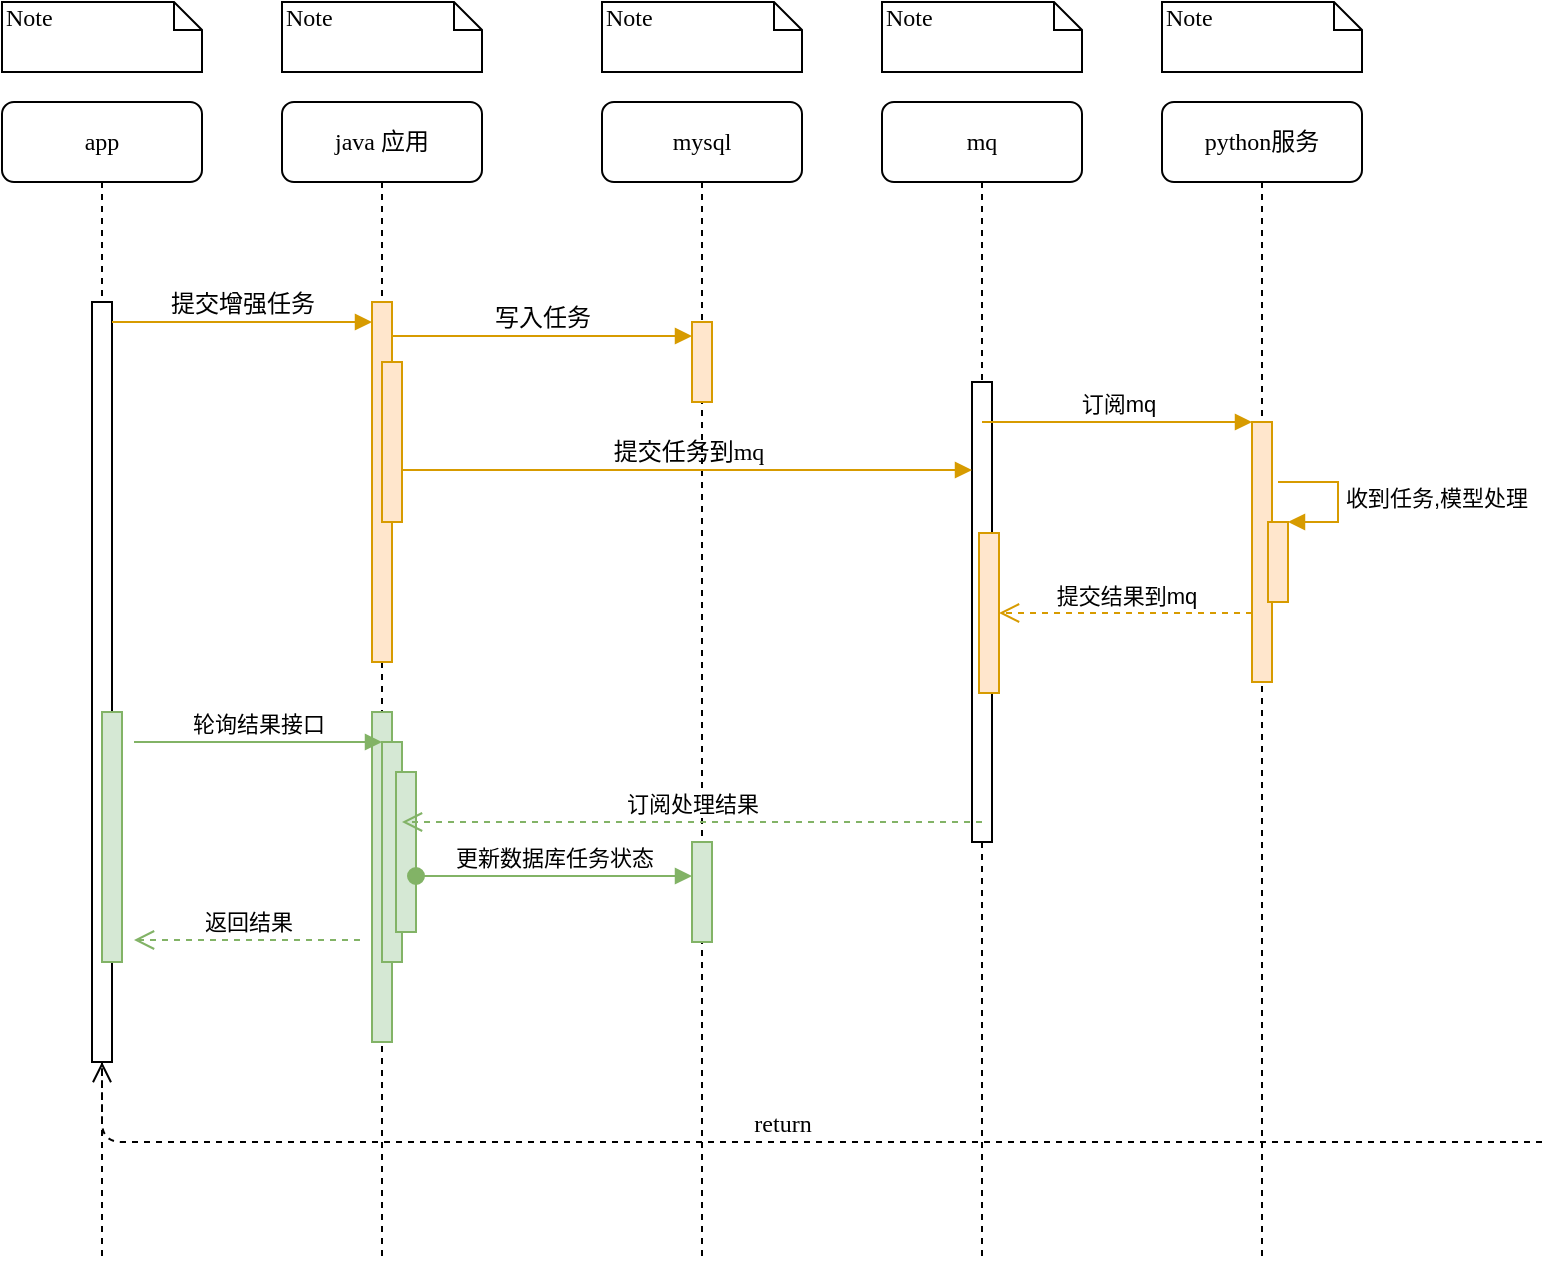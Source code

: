 <mxfile version="17.2.5" type="github">
  <diagram name="Page-1" id="13e1069c-82ec-6db2-03f1-153e76fe0fe0">
    <mxGraphModel dx="1422" dy="864" grid="1" gridSize="10" guides="1" tooltips="1" connect="1" arrows="1" fold="1" page="1" pageScale="1" pageWidth="1100" pageHeight="850" background="none" math="0" shadow="0">
      <root>
        <mxCell id="0" />
        <mxCell id="1" parent="0" />
        <mxCell id="7baba1c4bc27f4b0-2" value="java 应用" style="shape=umlLifeline;perimeter=lifelinePerimeter;whiteSpace=wrap;html=1;container=1;collapsible=0;recursiveResize=0;outlineConnect=0;rounded=1;shadow=0;comic=0;labelBackgroundColor=none;strokeWidth=1;fontFamily=Verdana;fontSize=12;align=center;" parent="1" vertex="1">
          <mxGeometry x="240" y="80" width="100" height="580" as="geometry" />
        </mxCell>
        <mxCell id="7baba1c4bc27f4b0-10" value="" style="html=1;points=[];perimeter=orthogonalPerimeter;rounded=0;shadow=0;comic=0;labelBackgroundColor=none;strokeWidth=1;fontFamily=Verdana;fontSize=12;align=center;fillColor=#ffe6cc;strokeColor=#d79b00;" parent="7baba1c4bc27f4b0-2" vertex="1">
          <mxGeometry x="45" y="100" width="10" height="180" as="geometry" />
        </mxCell>
        <mxCell id="2-MXtnqc4Jjl0f1Wk8Sj-1" value="" style="html=1;points=[];perimeter=orthogonalPerimeter;fillColor=#ffe6cc;strokeColor=#d79b00;" vertex="1" parent="7baba1c4bc27f4b0-2">
          <mxGeometry x="50" y="130" width="10" height="80" as="geometry" />
        </mxCell>
        <mxCell id="2-MXtnqc4Jjl0f1Wk8Sj-15" value="" style="html=1;points=[];perimeter=orthogonalPerimeter;fillColor=#d5e8d4;strokeColor=#82b366;" vertex="1" parent="7baba1c4bc27f4b0-2">
          <mxGeometry x="45" y="305" width="10" height="165" as="geometry" />
        </mxCell>
        <mxCell id="2-MXtnqc4Jjl0f1Wk8Sj-16" value="" style="html=1;points=[];perimeter=orthogonalPerimeter;fillColor=#d5e8d4;strokeColor=#82b366;" vertex="1" parent="7baba1c4bc27f4b0-2">
          <mxGeometry x="50" y="320" width="10" height="110" as="geometry" />
        </mxCell>
        <mxCell id="2-MXtnqc4Jjl0f1Wk8Sj-21" value="" style="html=1;points=[];perimeter=orthogonalPerimeter;fillColor=#d5e8d4;strokeColor=#82b366;" vertex="1" parent="7baba1c4bc27f4b0-2">
          <mxGeometry x="57" y="335" width="10" height="80" as="geometry" />
        </mxCell>
        <mxCell id="2-MXtnqc4Jjl0f1Wk8Sj-22" value="更新数据库任务状态" style="html=1;verticalAlign=bottom;startArrow=oval;startFill=1;endArrow=block;startSize=8;rounded=0;fillColor=#d5e8d4;strokeColor=#82b366;" edge="1" parent="7baba1c4bc27f4b0-2" target="2-MXtnqc4Jjl0f1Wk8Sj-23">
          <mxGeometry width="60" relative="1" as="geometry">
            <mxPoint x="67" y="387" as="sourcePoint" />
            <mxPoint x="127" y="387" as="targetPoint" />
          </mxGeometry>
        </mxCell>
        <mxCell id="7baba1c4bc27f4b0-3" value="mysql" style="shape=umlLifeline;perimeter=lifelinePerimeter;whiteSpace=wrap;html=1;container=1;collapsible=0;recursiveResize=0;outlineConnect=0;rounded=1;shadow=0;comic=0;labelBackgroundColor=none;strokeWidth=1;fontFamily=Verdana;fontSize=12;align=center;" parent="1" vertex="1">
          <mxGeometry x="400" y="80" width="100" height="580" as="geometry" />
        </mxCell>
        <mxCell id="7baba1c4bc27f4b0-13" value="" style="html=1;points=[];perimeter=orthogonalPerimeter;rounded=0;shadow=0;comic=0;labelBackgroundColor=none;strokeWidth=1;fontFamily=Verdana;fontSize=12;align=center;fillColor=#ffe6cc;strokeColor=#d79b00;" parent="7baba1c4bc27f4b0-3" vertex="1">
          <mxGeometry x="45" y="110" width="10" height="40" as="geometry" />
        </mxCell>
        <mxCell id="2-MXtnqc4Jjl0f1Wk8Sj-23" value="" style="html=1;points=[];perimeter=orthogonalPerimeter;fillColor=#d5e8d4;strokeColor=#82b366;" vertex="1" parent="7baba1c4bc27f4b0-3">
          <mxGeometry x="45" y="370" width="10" height="50" as="geometry" />
        </mxCell>
        <mxCell id="7baba1c4bc27f4b0-4" value="mq" style="shape=umlLifeline;perimeter=lifelinePerimeter;whiteSpace=wrap;html=1;container=1;collapsible=0;recursiveResize=0;outlineConnect=0;rounded=1;shadow=0;comic=0;labelBackgroundColor=none;strokeWidth=1;fontFamily=Verdana;fontSize=12;align=center;" parent="1" vertex="1">
          <mxGeometry x="540" y="80" width="100" height="580" as="geometry" />
        </mxCell>
        <mxCell id="7baba1c4bc27f4b0-5" value="python服务" style="shape=umlLifeline;perimeter=lifelinePerimeter;whiteSpace=wrap;html=1;container=1;collapsible=0;recursiveResize=0;outlineConnect=0;rounded=1;shadow=0;comic=0;labelBackgroundColor=none;strokeWidth=1;fontFamily=Verdana;fontSize=12;align=center;" parent="1" vertex="1">
          <mxGeometry x="680" y="80" width="100" height="580" as="geometry" />
        </mxCell>
        <mxCell id="2-MXtnqc4Jjl0f1Wk8Sj-3" value="" style="html=1;points=[];perimeter=orthogonalPerimeter;fillColor=#ffe6cc;strokeColor=#d79b00;" vertex="1" parent="7baba1c4bc27f4b0-5">
          <mxGeometry x="45" y="160" width="10" height="130" as="geometry" />
        </mxCell>
        <mxCell id="2-MXtnqc4Jjl0f1Wk8Sj-10" value="" style="html=1;points=[];perimeter=orthogonalPerimeter;fillColor=#ffe6cc;strokeColor=#d79b00;" vertex="1" parent="7baba1c4bc27f4b0-5">
          <mxGeometry x="53" y="210" width="10" height="40" as="geometry" />
        </mxCell>
        <mxCell id="2-MXtnqc4Jjl0f1Wk8Sj-11" value="收到任务,模型处理" style="edgeStyle=orthogonalEdgeStyle;html=1;align=left;spacingLeft=2;endArrow=block;rounded=0;entryX=1;entryY=0;fillColor=#ffe6cc;strokeColor=#d79b00;" edge="1" target="2-MXtnqc4Jjl0f1Wk8Sj-10" parent="7baba1c4bc27f4b0-5">
          <mxGeometry relative="1" as="geometry">
            <mxPoint x="58" y="190" as="sourcePoint" />
            <Array as="points">
              <mxPoint x="88" y="190" />
            </Array>
          </mxGeometry>
        </mxCell>
        <mxCell id="7baba1c4bc27f4b0-8" value="app" style="shape=umlLifeline;perimeter=lifelinePerimeter;whiteSpace=wrap;html=1;container=1;collapsible=0;recursiveResize=0;outlineConnect=0;rounded=1;shadow=0;comic=0;labelBackgroundColor=none;strokeWidth=1;fontFamily=Verdana;fontSize=12;align=center;" parent="1" vertex="1">
          <mxGeometry x="100" y="80" width="100" height="580" as="geometry" />
        </mxCell>
        <mxCell id="7baba1c4bc27f4b0-9" value="" style="html=1;points=[];perimeter=orthogonalPerimeter;rounded=0;shadow=0;comic=0;labelBackgroundColor=none;strokeWidth=1;fontFamily=Verdana;fontSize=12;align=center;" parent="7baba1c4bc27f4b0-8" vertex="1">
          <mxGeometry x="45" y="100" width="10" height="380" as="geometry" />
        </mxCell>
        <mxCell id="2-MXtnqc4Jjl0f1Wk8Sj-19" value="" style="html=1;points=[];perimeter=orthogonalPerimeter;fillColor=#d5e8d4;strokeColor=#82b366;" vertex="1" parent="7baba1c4bc27f4b0-8">
          <mxGeometry x="50" y="305" width="10" height="125" as="geometry" />
        </mxCell>
        <mxCell id="7baba1c4bc27f4b0-16" value="" style="html=1;points=[];perimeter=orthogonalPerimeter;rounded=0;shadow=0;comic=0;labelBackgroundColor=none;strokeWidth=1;fontFamily=Verdana;fontSize=12;align=center;" parent="1" vertex="1">
          <mxGeometry x="585" y="220" width="10" height="230" as="geometry" />
        </mxCell>
        <mxCell id="7baba1c4bc27f4b0-17" value="提交任务到mq" style="html=1;verticalAlign=bottom;endArrow=block;labelBackgroundColor=none;fontFamily=Verdana;fontSize=12;edgeStyle=elbowEdgeStyle;elbow=vertical;fillColor=#ffe6cc;strokeColor=#d79b00;" parent="1" edge="1">
          <mxGeometry relative="1" as="geometry">
            <mxPoint x="300" y="264" as="sourcePoint" />
            <Array as="points">
              <mxPoint x="480" y="264" />
              <mxPoint x="490" y="244" />
              <mxPoint x="300" y="244" />
            </Array>
            <mxPoint x="585" y="264" as="targetPoint" />
          </mxGeometry>
        </mxCell>
        <mxCell id="7baba1c4bc27f4b0-30" value="return" style="html=1;verticalAlign=bottom;endArrow=open;dashed=1;endSize=8;labelBackgroundColor=none;fontFamily=Verdana;fontSize=12;edgeStyle=elbowEdgeStyle;elbow=vertical;" parent="1" target="7baba1c4bc27f4b0-9" edge="1">
          <mxGeometry relative="1" as="geometry">
            <mxPoint x="800" y="626" as="targetPoint" />
            <Array as="points">
              <mxPoint x="570" y="600" />
            </Array>
            <mxPoint x="870" y="600" as="sourcePoint" />
          </mxGeometry>
        </mxCell>
        <mxCell id="7baba1c4bc27f4b0-11" value="提交增强任务" style="html=1;verticalAlign=bottom;endArrow=block;entryX=0;entryY=0;labelBackgroundColor=none;fontFamily=Verdana;fontSize=12;edgeStyle=elbowEdgeStyle;elbow=vertical;fillColor=#ffe6cc;strokeColor=#d79b00;" parent="1" edge="1">
          <mxGeometry relative="1" as="geometry">
            <mxPoint x="155" y="190" as="sourcePoint" />
            <mxPoint x="285" y="190.0" as="targetPoint" />
          </mxGeometry>
        </mxCell>
        <mxCell id="7baba1c4bc27f4b0-14" value="写入任务" style="html=1;verticalAlign=bottom;endArrow=block;entryX=0;entryY=0;labelBackgroundColor=none;fontFamily=Verdana;fontSize=12;edgeStyle=elbowEdgeStyle;elbow=vertical;fillColor=#ffe6cc;strokeColor=#d79b00;" parent="1" edge="1">
          <mxGeometry relative="1" as="geometry">
            <mxPoint x="295" y="197" as="sourcePoint" />
            <mxPoint x="445" y="197" as="targetPoint" />
          </mxGeometry>
        </mxCell>
        <mxCell id="7baba1c4bc27f4b0-40" value="Note" style="shape=note;whiteSpace=wrap;html=1;size=14;verticalAlign=top;align=left;spacingTop=-6;rounded=0;shadow=0;comic=0;labelBackgroundColor=none;strokeWidth=1;fontFamily=Verdana;fontSize=12" parent="1" vertex="1">
          <mxGeometry x="100" y="30" width="100" height="35" as="geometry" />
        </mxCell>
        <mxCell id="7baba1c4bc27f4b0-41" value="Note" style="shape=note;whiteSpace=wrap;html=1;size=14;verticalAlign=top;align=left;spacingTop=-6;rounded=0;shadow=0;comic=0;labelBackgroundColor=none;strokeWidth=1;fontFamily=Verdana;fontSize=12" parent="1" vertex="1">
          <mxGeometry x="240" y="30" width="100" height="35" as="geometry" />
        </mxCell>
        <mxCell id="7baba1c4bc27f4b0-42" value="Note" style="shape=note;whiteSpace=wrap;html=1;size=14;verticalAlign=top;align=left;spacingTop=-6;rounded=0;shadow=0;comic=0;labelBackgroundColor=none;strokeWidth=1;fontFamily=Verdana;fontSize=12" parent="1" vertex="1">
          <mxGeometry x="400" y="30" width="100" height="35" as="geometry" />
        </mxCell>
        <mxCell id="7baba1c4bc27f4b0-43" value="Note" style="shape=note;whiteSpace=wrap;html=1;size=14;verticalAlign=top;align=left;spacingTop=-6;rounded=0;shadow=0;comic=0;labelBackgroundColor=none;strokeWidth=1;fontFamily=Verdana;fontSize=12" parent="1" vertex="1">
          <mxGeometry x="540" y="30" width="100" height="35" as="geometry" />
        </mxCell>
        <mxCell id="7baba1c4bc27f4b0-44" value="Note" style="shape=note;whiteSpace=wrap;html=1;size=14;verticalAlign=top;align=left;spacingTop=-6;rounded=0;shadow=0;comic=0;labelBackgroundColor=none;strokeWidth=1;fontFamily=Verdana;fontSize=12" parent="1" vertex="1">
          <mxGeometry x="680" y="30" width="100" height="35" as="geometry" />
        </mxCell>
        <mxCell id="2-MXtnqc4Jjl0f1Wk8Sj-4" value="订阅mq" style="html=1;verticalAlign=bottom;endArrow=block;entryX=0;entryY=0;rounded=0;fillColor=#ffe6cc;strokeColor=#d79b00;" edge="1" target="2-MXtnqc4Jjl0f1Wk8Sj-3" parent="1">
          <mxGeometry relative="1" as="geometry">
            <mxPoint x="590" y="240" as="sourcePoint" />
          </mxGeometry>
        </mxCell>
        <mxCell id="2-MXtnqc4Jjl0f1Wk8Sj-5" value="提交结果到mq" style="html=1;verticalAlign=bottom;endArrow=open;dashed=1;endSize=8;exitX=0;exitY=0.95;rounded=0;fillColor=#ffe6cc;strokeColor=#d79b00;" edge="1" parent="1" target="2-MXtnqc4Jjl0f1Wk8Sj-9">
          <mxGeometry relative="1" as="geometry">
            <mxPoint x="589.5" y="335.5" as="targetPoint" />
            <mxPoint x="725" y="335.5" as="sourcePoint" />
          </mxGeometry>
        </mxCell>
        <mxCell id="2-MXtnqc4Jjl0f1Wk8Sj-9" value="" style="html=1;points=[];perimeter=orthogonalPerimeter;fillColor=#ffe6cc;strokeColor=#d79b00;" vertex="1" parent="1">
          <mxGeometry x="588.5" y="295.5" width="10" height="80" as="geometry" />
        </mxCell>
        <mxCell id="2-MXtnqc4Jjl0f1Wk8Sj-12" value="订阅处理结果" style="html=1;verticalAlign=bottom;endArrow=open;dashed=1;endSize=8;rounded=0;fillColor=#d5e8d4;strokeColor=#82b366;" edge="1" parent="1">
          <mxGeometry relative="1" as="geometry">
            <mxPoint x="590" y="440" as="sourcePoint" />
            <mxPoint x="300" y="440" as="targetPoint" />
          </mxGeometry>
        </mxCell>
        <mxCell id="2-MXtnqc4Jjl0f1Wk8Sj-17" value="轮询结果接口" style="html=1;verticalAlign=bottom;endArrow=block;entryX=0;entryY=0;rounded=0;fillColor=#d5e8d4;strokeColor=#82b366;" edge="1" target="2-MXtnqc4Jjl0f1Wk8Sj-16" parent="1">
          <mxGeometry relative="1" as="geometry">
            <mxPoint x="166" y="400" as="sourcePoint" />
          </mxGeometry>
        </mxCell>
        <mxCell id="2-MXtnqc4Jjl0f1Wk8Sj-18" value="返回结果" style="html=1;verticalAlign=bottom;endArrow=open;dashed=1;endSize=8;exitX=0;exitY=0.95;rounded=0;fillColor=#d5e8d4;strokeColor=#82b366;" edge="1" parent="1">
          <mxGeometry relative="1" as="geometry">
            <mxPoint x="166" y="499" as="targetPoint" />
            <mxPoint x="279" y="499" as="sourcePoint" />
          </mxGeometry>
        </mxCell>
      </root>
    </mxGraphModel>
  </diagram>
</mxfile>
